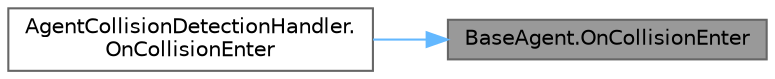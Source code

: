 digraph "BaseAgent.OnCollisionEnter"
{
 // LATEX_PDF_SIZE
  bgcolor="transparent";
  edge [fontname=Helvetica,fontsize=10,labelfontname=Helvetica,labelfontsize=10];
  node [fontname=Helvetica,fontsize=10,shape=box,height=0.2,width=0.4];
  rankdir="RL";
  Node1 [id="Node000001",label="BaseAgent.OnCollisionEnter",height=0.2,width=0.4,color="gray40", fillcolor="grey60", style="filled", fontcolor="black",tooltip="Triggered by AgentCollisionDetectionHandler.OnCollisionEnter."];
  Node1 -> Node2 [id="edge1_Node000001_Node000002",dir="back",color="steelblue1",style="solid",tooltip=" "];
  Node2 [id="Node000002",label="AgentCollisionDetectionHandler.\lOnCollisionEnter",height=0.2,width=0.4,color="grey40", fillcolor="white", style="filled",URL="$class_agent_collision_detection_handler.html#a57a77a89de1e92f05225c3b3404cc88e",tooltip="Called when agent enters collision."];
}
